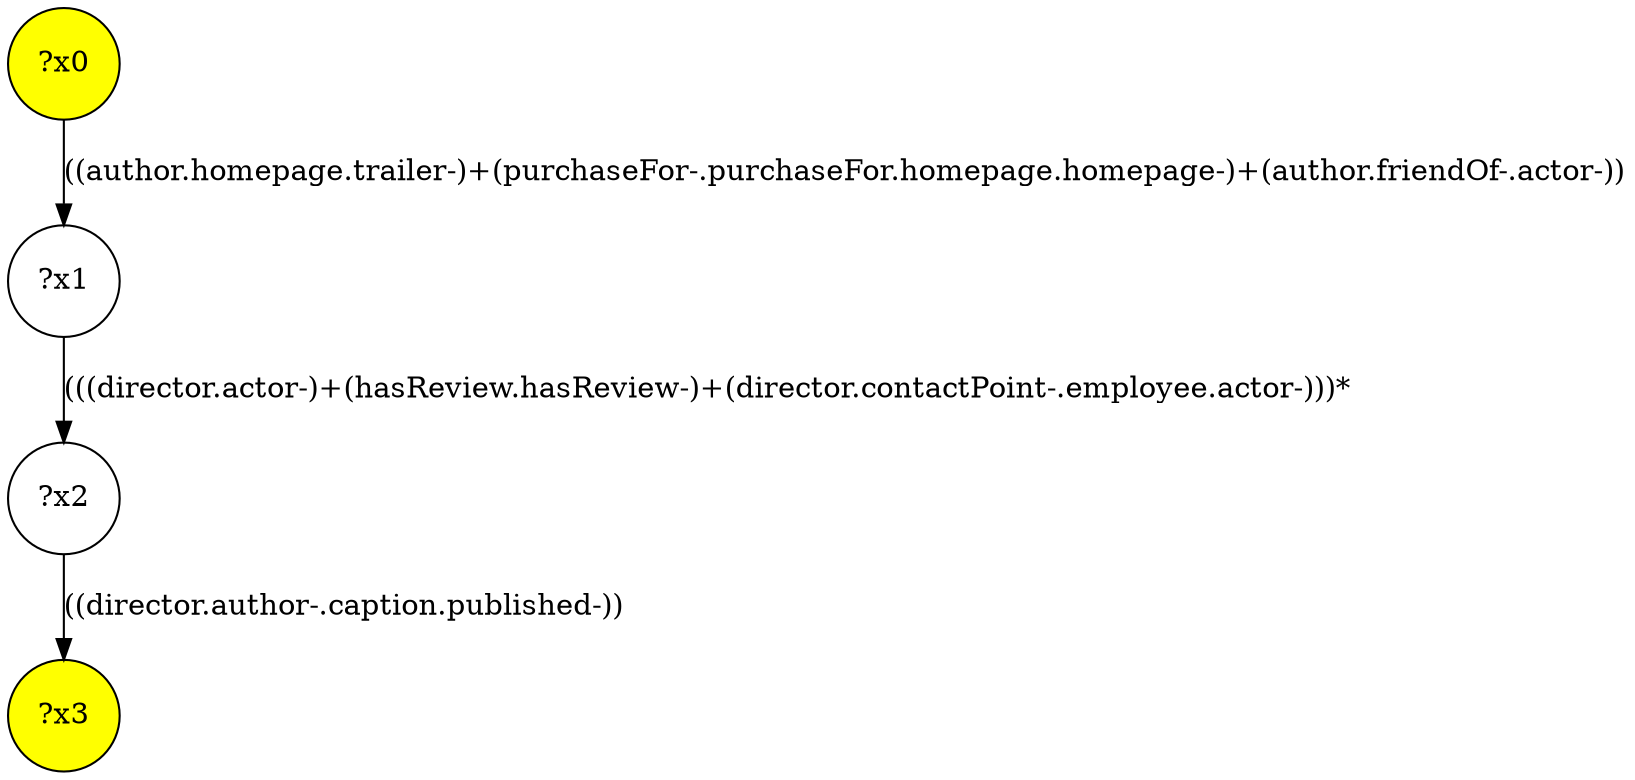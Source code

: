 digraph g {
	x0 [fillcolor="yellow", style="filled," shape=circle, label="?x0"];
	x3 [fillcolor="yellow", style="filled," shape=circle, label="?x3"];
	x1 [shape=circle, label="?x1"];
	x0 -> x1 [label="((author.homepage.trailer-)+(purchaseFor-.purchaseFor.homepage.homepage-)+(author.friendOf-.actor-))"];
	x2 [shape=circle, label="?x2"];
	x1 -> x2 [label="(((director.actor-)+(hasReview.hasReview-)+(director.contactPoint-.employee.actor-)))*"];
	x2 -> x3 [label="((director.author-.caption.published-))"];
}
